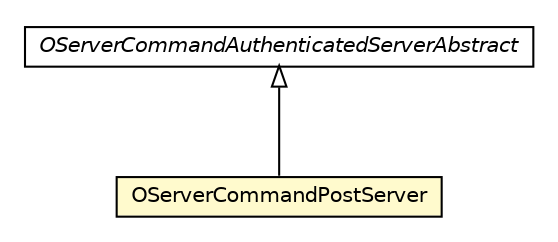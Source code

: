 #!/usr/local/bin/dot
#
# Class diagram 
# Generated by UMLGraph version R5_6-24-gf6e263 (http://www.umlgraph.org/)
#

digraph G {
	edge [fontname="Helvetica",fontsize=10,labelfontname="Helvetica",labelfontsize=10];
	node [fontname="Helvetica",fontsize=10,shape=plaintext];
	nodesep=0.25;
	ranksep=0.5;
	// com.orientechnologies.orient.server.network.protocol.http.command.OServerCommandAuthenticatedServerAbstract
	c3807947 [label=<<table title="com.orientechnologies.orient.server.network.protocol.http.command.OServerCommandAuthenticatedServerAbstract" border="0" cellborder="1" cellspacing="0" cellpadding="2" port="p" href="../OServerCommandAuthenticatedServerAbstract.html">
		<tr><td><table border="0" cellspacing="0" cellpadding="1">
<tr><td align="center" balign="center"><font face="Helvetica-Oblique"> OServerCommandAuthenticatedServerAbstract </font></td></tr>
		</table></td></tr>
		</table>>, URL="../OServerCommandAuthenticatedServerAbstract.html", fontname="Helvetica", fontcolor="black", fontsize=10.0];
	// com.orientechnologies.orient.server.network.protocol.http.command.post.OServerCommandPostServer
	c3807972 [label=<<table title="com.orientechnologies.orient.server.network.protocol.http.command.post.OServerCommandPostServer" border="0" cellborder="1" cellspacing="0" cellpadding="2" port="p" bgcolor="lemonChiffon" href="./OServerCommandPostServer.html">
		<tr><td><table border="0" cellspacing="0" cellpadding="1">
<tr><td align="center" balign="center"> OServerCommandPostServer </td></tr>
		</table></td></tr>
		</table>>, URL="./OServerCommandPostServer.html", fontname="Helvetica", fontcolor="black", fontsize=10.0];
	//com.orientechnologies.orient.server.network.protocol.http.command.post.OServerCommandPostServer extends com.orientechnologies.orient.server.network.protocol.http.command.OServerCommandAuthenticatedServerAbstract
	c3807947:p -> c3807972:p [dir=back,arrowtail=empty];
}


